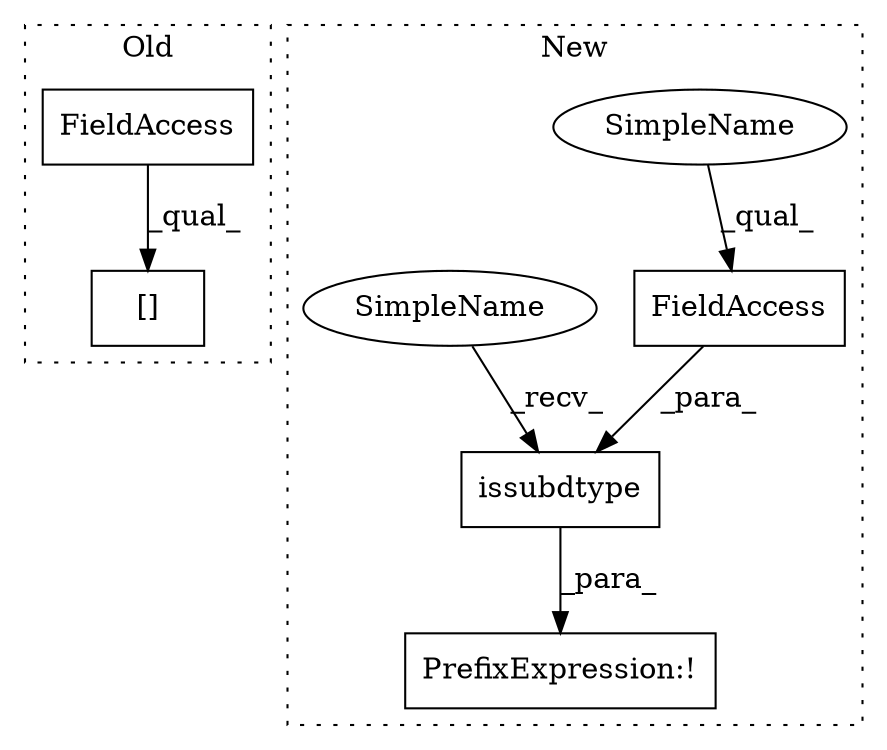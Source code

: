 digraph G {
subgraph cluster0 {
1 [label="[]" a="2" s="639,657" l="17,1" shape="box"];
4 [label="FieldAccess" a="22" s="639" l="16" shape="box"];
label = "Old";
style="dotted";
}
subgraph cluster1 {
2 [label="issubdtype" a="32" s="525,569" l="11,1" shape="box"];
3 [label="FieldAccess" a="22" s="557" l="12" shape="box"];
5 [label="PrefixExpression:!" a="38" s="518" l="1" shape="box"];
6 [label="SimpleName" a="42" s="557" l="5" shape="ellipse"];
7 [label="SimpleName" a="42" s="519" l="5" shape="ellipse"];
label = "New";
style="dotted";
}
2 -> 5 [label="_para_"];
3 -> 2 [label="_para_"];
4 -> 1 [label="_qual_"];
6 -> 3 [label="_qual_"];
7 -> 2 [label="_recv_"];
}